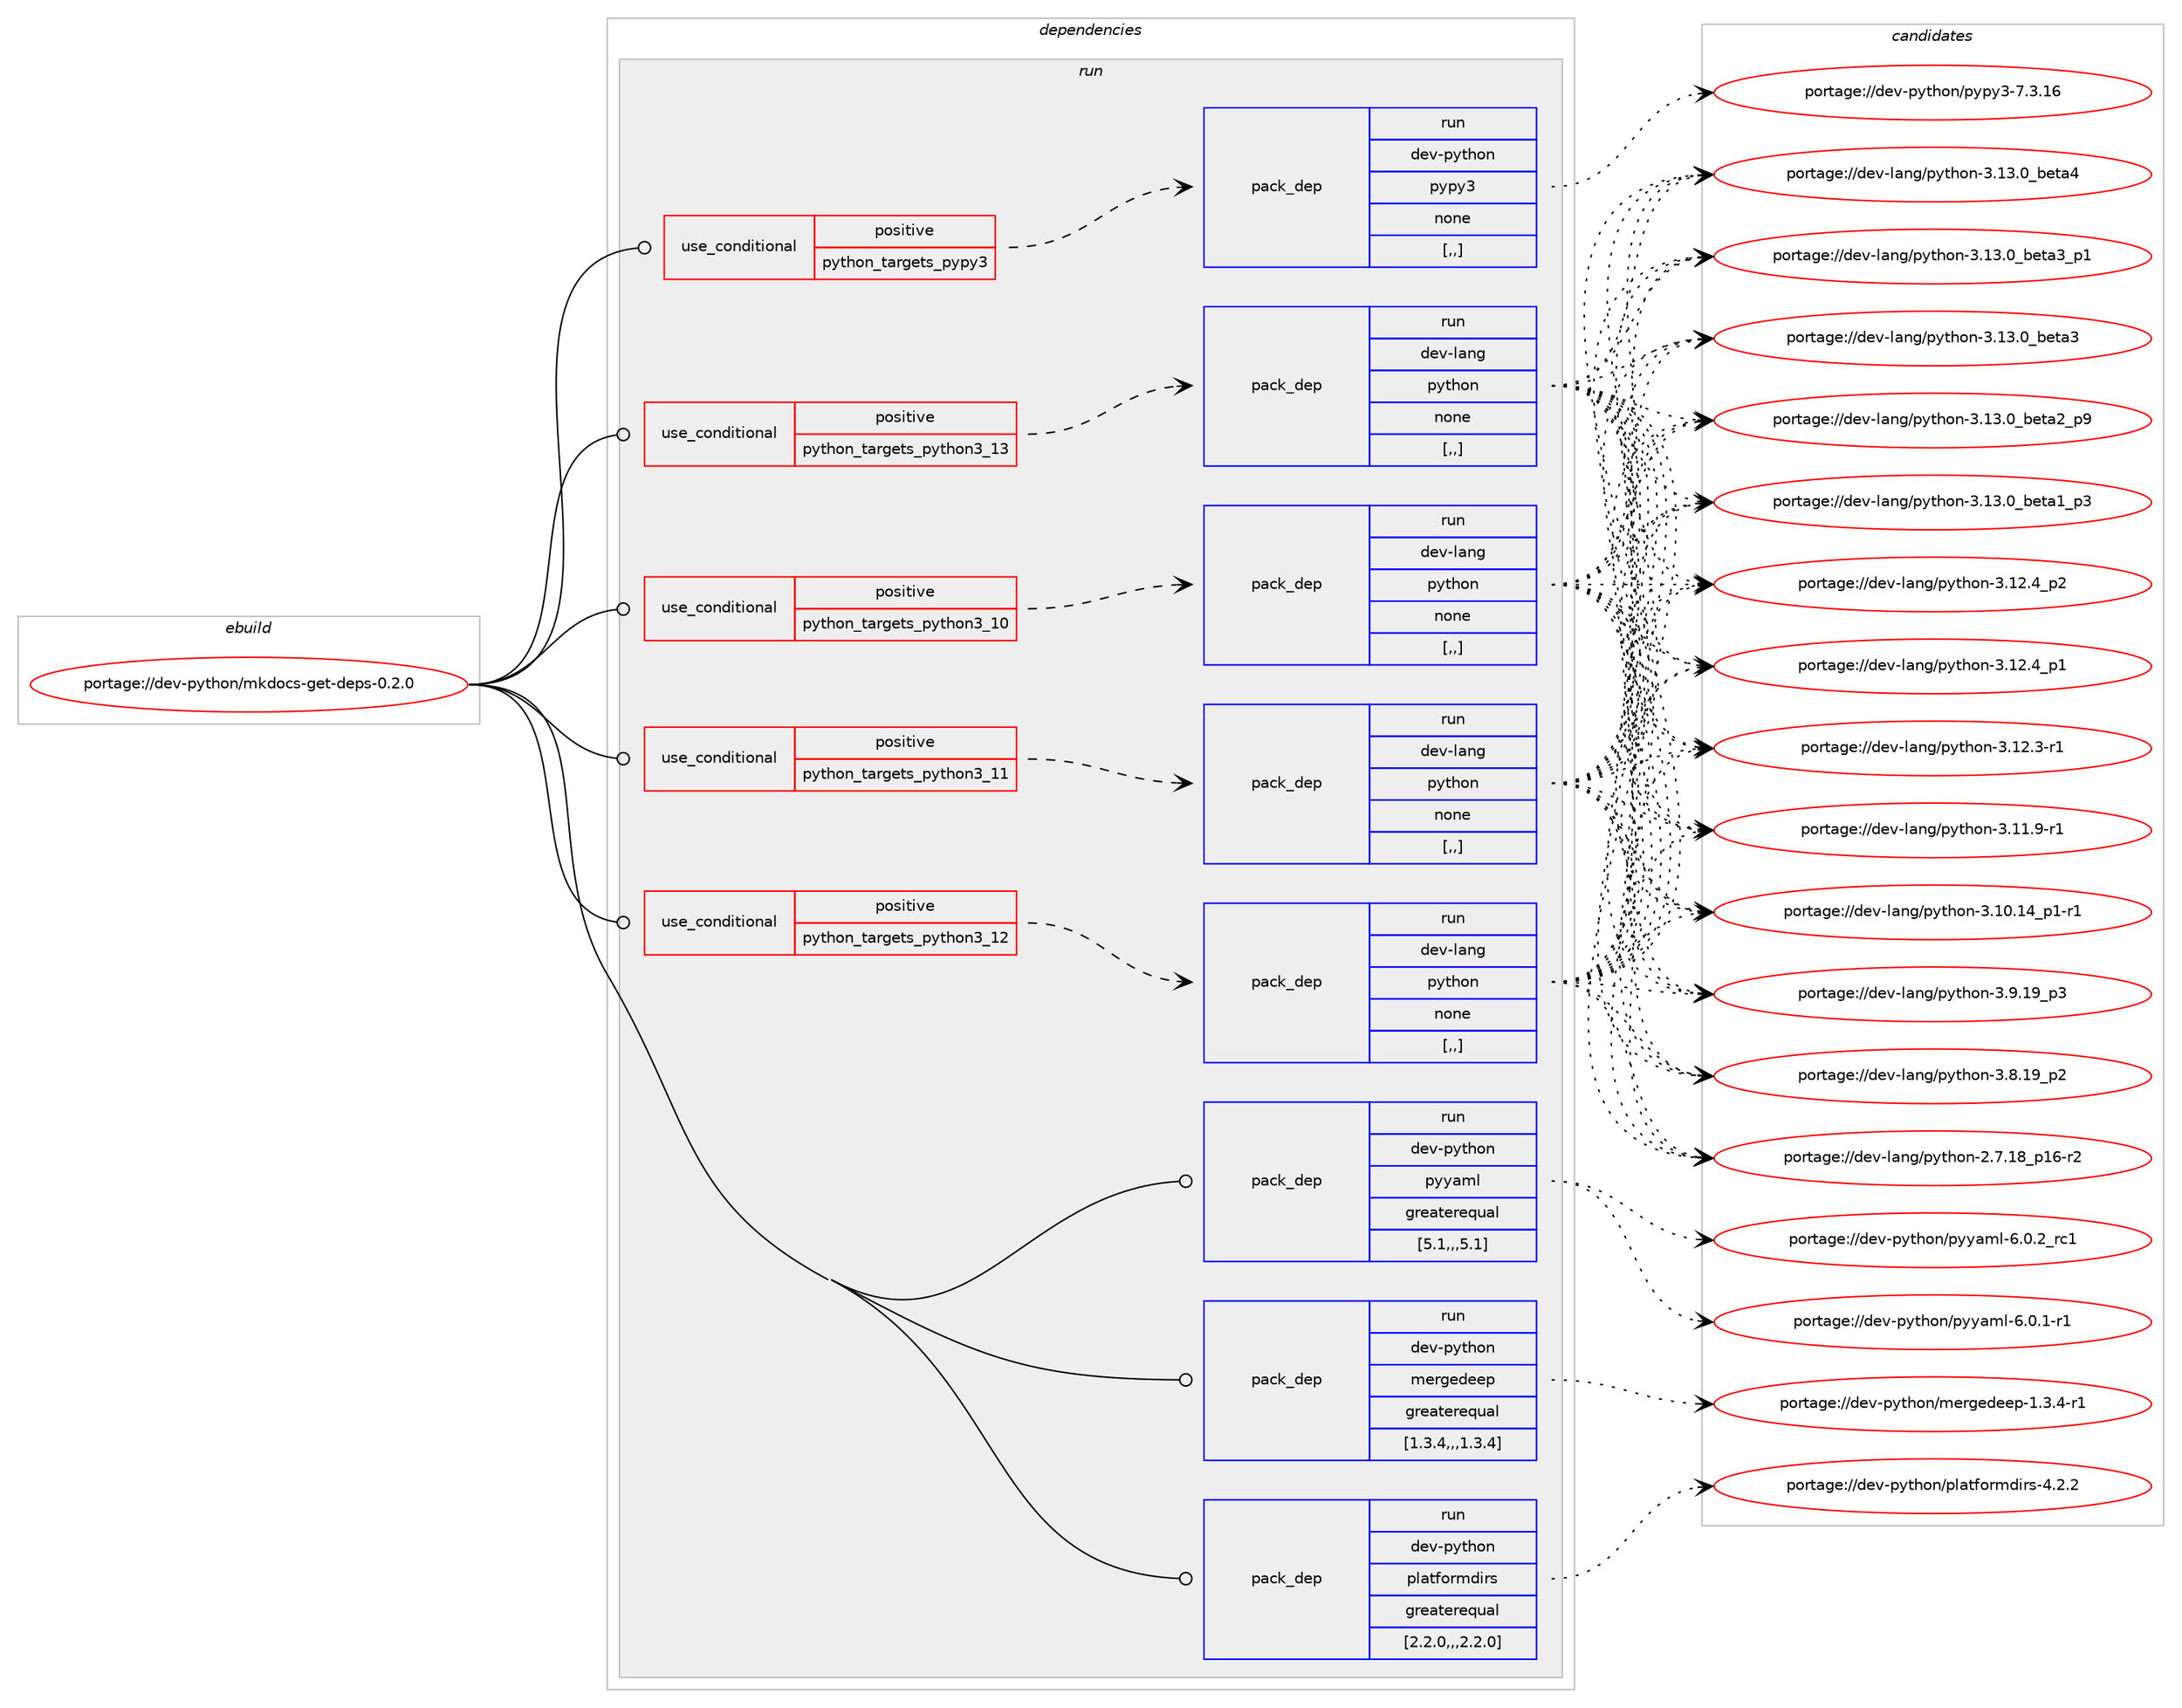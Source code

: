 digraph prolog {

# *************
# Graph options
# *************

newrank=true;
concentrate=true;
compound=true;
graph [rankdir=LR,fontname=Helvetica,fontsize=10,ranksep=1.5];#, ranksep=2.5, nodesep=0.2];
edge  [arrowhead=vee];
node  [fontname=Helvetica,fontsize=10];

# **********
# The ebuild
# **********

subgraph cluster_leftcol {
color=gray;
label=<<i>ebuild</i>>;
id [label="portage://dev-python/mkdocs-get-deps-0.2.0", color=red, width=4, href="../dev-python/mkdocs-get-deps-0.2.0.svg"];
}

# ****************
# The dependencies
# ****************

subgraph cluster_midcol {
color=gray;
label=<<i>dependencies</i>>;
subgraph cluster_compile {
fillcolor="#eeeeee";
style=filled;
label=<<i>compile</i>>;
}
subgraph cluster_compileandrun {
fillcolor="#eeeeee";
style=filled;
label=<<i>compile and run</i>>;
}
subgraph cluster_run {
fillcolor="#eeeeee";
style=filled;
label=<<i>run</i>>;
subgraph cond34964 {
dependency151719 [label=<<TABLE BORDER="0" CELLBORDER="1" CELLSPACING="0" CELLPADDING="4"><TR><TD ROWSPAN="3" CELLPADDING="10">use_conditional</TD></TR><TR><TD>positive</TD></TR><TR><TD>python_targets_pypy3</TD></TR></TABLE>>, shape=none, color=red];
subgraph pack115505 {
dependency151720 [label=<<TABLE BORDER="0" CELLBORDER="1" CELLSPACING="0" CELLPADDING="4" WIDTH="220"><TR><TD ROWSPAN="6" CELLPADDING="30">pack_dep</TD></TR><TR><TD WIDTH="110">run</TD></TR><TR><TD>dev-python</TD></TR><TR><TD>pypy3</TD></TR><TR><TD>none</TD></TR><TR><TD>[,,]</TD></TR></TABLE>>, shape=none, color=blue];
}
dependency151719:e -> dependency151720:w [weight=20,style="dashed",arrowhead="vee"];
}
id:e -> dependency151719:w [weight=20,style="solid",arrowhead="odot"];
subgraph cond34965 {
dependency151721 [label=<<TABLE BORDER="0" CELLBORDER="1" CELLSPACING="0" CELLPADDING="4"><TR><TD ROWSPAN="3" CELLPADDING="10">use_conditional</TD></TR><TR><TD>positive</TD></TR><TR><TD>python_targets_python3_10</TD></TR></TABLE>>, shape=none, color=red];
subgraph pack115506 {
dependency151722 [label=<<TABLE BORDER="0" CELLBORDER="1" CELLSPACING="0" CELLPADDING="4" WIDTH="220"><TR><TD ROWSPAN="6" CELLPADDING="30">pack_dep</TD></TR><TR><TD WIDTH="110">run</TD></TR><TR><TD>dev-lang</TD></TR><TR><TD>python</TD></TR><TR><TD>none</TD></TR><TR><TD>[,,]</TD></TR></TABLE>>, shape=none, color=blue];
}
dependency151721:e -> dependency151722:w [weight=20,style="dashed",arrowhead="vee"];
}
id:e -> dependency151721:w [weight=20,style="solid",arrowhead="odot"];
subgraph cond34966 {
dependency151723 [label=<<TABLE BORDER="0" CELLBORDER="1" CELLSPACING="0" CELLPADDING="4"><TR><TD ROWSPAN="3" CELLPADDING="10">use_conditional</TD></TR><TR><TD>positive</TD></TR><TR><TD>python_targets_python3_11</TD></TR></TABLE>>, shape=none, color=red];
subgraph pack115507 {
dependency151724 [label=<<TABLE BORDER="0" CELLBORDER="1" CELLSPACING="0" CELLPADDING="4" WIDTH="220"><TR><TD ROWSPAN="6" CELLPADDING="30">pack_dep</TD></TR><TR><TD WIDTH="110">run</TD></TR><TR><TD>dev-lang</TD></TR><TR><TD>python</TD></TR><TR><TD>none</TD></TR><TR><TD>[,,]</TD></TR></TABLE>>, shape=none, color=blue];
}
dependency151723:e -> dependency151724:w [weight=20,style="dashed",arrowhead="vee"];
}
id:e -> dependency151723:w [weight=20,style="solid",arrowhead="odot"];
subgraph cond34967 {
dependency151725 [label=<<TABLE BORDER="0" CELLBORDER="1" CELLSPACING="0" CELLPADDING="4"><TR><TD ROWSPAN="3" CELLPADDING="10">use_conditional</TD></TR><TR><TD>positive</TD></TR><TR><TD>python_targets_python3_12</TD></TR></TABLE>>, shape=none, color=red];
subgraph pack115508 {
dependency151726 [label=<<TABLE BORDER="0" CELLBORDER="1" CELLSPACING="0" CELLPADDING="4" WIDTH="220"><TR><TD ROWSPAN="6" CELLPADDING="30">pack_dep</TD></TR><TR><TD WIDTH="110">run</TD></TR><TR><TD>dev-lang</TD></TR><TR><TD>python</TD></TR><TR><TD>none</TD></TR><TR><TD>[,,]</TD></TR></TABLE>>, shape=none, color=blue];
}
dependency151725:e -> dependency151726:w [weight=20,style="dashed",arrowhead="vee"];
}
id:e -> dependency151725:w [weight=20,style="solid",arrowhead="odot"];
subgraph cond34968 {
dependency151727 [label=<<TABLE BORDER="0" CELLBORDER="1" CELLSPACING="0" CELLPADDING="4"><TR><TD ROWSPAN="3" CELLPADDING="10">use_conditional</TD></TR><TR><TD>positive</TD></TR><TR><TD>python_targets_python3_13</TD></TR></TABLE>>, shape=none, color=red];
subgraph pack115509 {
dependency151728 [label=<<TABLE BORDER="0" CELLBORDER="1" CELLSPACING="0" CELLPADDING="4" WIDTH="220"><TR><TD ROWSPAN="6" CELLPADDING="30">pack_dep</TD></TR><TR><TD WIDTH="110">run</TD></TR><TR><TD>dev-lang</TD></TR><TR><TD>python</TD></TR><TR><TD>none</TD></TR><TR><TD>[,,]</TD></TR></TABLE>>, shape=none, color=blue];
}
dependency151727:e -> dependency151728:w [weight=20,style="dashed",arrowhead="vee"];
}
id:e -> dependency151727:w [weight=20,style="solid",arrowhead="odot"];
subgraph pack115510 {
dependency151729 [label=<<TABLE BORDER="0" CELLBORDER="1" CELLSPACING="0" CELLPADDING="4" WIDTH="220"><TR><TD ROWSPAN="6" CELLPADDING="30">pack_dep</TD></TR><TR><TD WIDTH="110">run</TD></TR><TR><TD>dev-python</TD></TR><TR><TD>mergedeep</TD></TR><TR><TD>greaterequal</TD></TR><TR><TD>[1.3.4,,,1.3.4]</TD></TR></TABLE>>, shape=none, color=blue];
}
id:e -> dependency151729:w [weight=20,style="solid",arrowhead="odot"];
subgraph pack115511 {
dependency151730 [label=<<TABLE BORDER="0" CELLBORDER="1" CELLSPACING="0" CELLPADDING="4" WIDTH="220"><TR><TD ROWSPAN="6" CELLPADDING="30">pack_dep</TD></TR><TR><TD WIDTH="110">run</TD></TR><TR><TD>dev-python</TD></TR><TR><TD>platformdirs</TD></TR><TR><TD>greaterequal</TD></TR><TR><TD>[2.2.0,,,2.2.0]</TD></TR></TABLE>>, shape=none, color=blue];
}
id:e -> dependency151730:w [weight=20,style="solid",arrowhead="odot"];
subgraph pack115512 {
dependency151731 [label=<<TABLE BORDER="0" CELLBORDER="1" CELLSPACING="0" CELLPADDING="4" WIDTH="220"><TR><TD ROWSPAN="6" CELLPADDING="30">pack_dep</TD></TR><TR><TD WIDTH="110">run</TD></TR><TR><TD>dev-python</TD></TR><TR><TD>pyyaml</TD></TR><TR><TD>greaterequal</TD></TR><TR><TD>[5.1,,,5.1]</TD></TR></TABLE>>, shape=none, color=blue];
}
id:e -> dependency151731:w [weight=20,style="solid",arrowhead="odot"];
}
}

# **************
# The candidates
# **************

subgraph cluster_choices {
rank=same;
color=gray;
label=<<i>candidates</i>>;

subgraph choice115505 {
color=black;
nodesep=1;
choice10010111845112121116104111110471121211121215145554651464954 [label="portage://dev-python/pypy3-7.3.16", color=red, width=4,href="../dev-python/pypy3-7.3.16.svg"];
dependency151720:e -> choice10010111845112121116104111110471121211121215145554651464954:w [style=dotted,weight="100"];
}
subgraph choice115506 {
color=black;
nodesep=1;
choice1001011184510897110103471121211161041111104551464951464895981011169752 [label="portage://dev-lang/python-3.13.0_beta4", color=red, width=4,href="../dev-lang/python-3.13.0_beta4.svg"];
choice10010111845108971101034711212111610411111045514649514648959810111697519511249 [label="portage://dev-lang/python-3.13.0_beta3_p1", color=red, width=4,href="../dev-lang/python-3.13.0_beta3_p1.svg"];
choice1001011184510897110103471121211161041111104551464951464895981011169751 [label="portage://dev-lang/python-3.13.0_beta3", color=red, width=4,href="../dev-lang/python-3.13.0_beta3.svg"];
choice10010111845108971101034711212111610411111045514649514648959810111697509511257 [label="portage://dev-lang/python-3.13.0_beta2_p9", color=red, width=4,href="../dev-lang/python-3.13.0_beta2_p9.svg"];
choice10010111845108971101034711212111610411111045514649514648959810111697499511251 [label="portage://dev-lang/python-3.13.0_beta1_p3", color=red, width=4,href="../dev-lang/python-3.13.0_beta1_p3.svg"];
choice100101118451089711010347112121116104111110455146495046529511250 [label="portage://dev-lang/python-3.12.4_p2", color=red, width=4,href="../dev-lang/python-3.12.4_p2.svg"];
choice100101118451089711010347112121116104111110455146495046529511249 [label="portage://dev-lang/python-3.12.4_p1", color=red, width=4,href="../dev-lang/python-3.12.4_p1.svg"];
choice100101118451089711010347112121116104111110455146495046514511449 [label="portage://dev-lang/python-3.12.3-r1", color=red, width=4,href="../dev-lang/python-3.12.3-r1.svg"];
choice100101118451089711010347112121116104111110455146494946574511449 [label="portage://dev-lang/python-3.11.9-r1", color=red, width=4,href="../dev-lang/python-3.11.9-r1.svg"];
choice100101118451089711010347112121116104111110455146494846495295112494511449 [label="portage://dev-lang/python-3.10.14_p1-r1", color=red, width=4,href="../dev-lang/python-3.10.14_p1-r1.svg"];
choice100101118451089711010347112121116104111110455146574649579511251 [label="portage://dev-lang/python-3.9.19_p3", color=red, width=4,href="../dev-lang/python-3.9.19_p3.svg"];
choice100101118451089711010347112121116104111110455146564649579511250 [label="portage://dev-lang/python-3.8.19_p2", color=red, width=4,href="../dev-lang/python-3.8.19_p2.svg"];
choice100101118451089711010347112121116104111110455046554649569511249544511450 [label="portage://dev-lang/python-2.7.18_p16-r2", color=red, width=4,href="../dev-lang/python-2.7.18_p16-r2.svg"];
dependency151722:e -> choice1001011184510897110103471121211161041111104551464951464895981011169752:w [style=dotted,weight="100"];
dependency151722:e -> choice10010111845108971101034711212111610411111045514649514648959810111697519511249:w [style=dotted,weight="100"];
dependency151722:e -> choice1001011184510897110103471121211161041111104551464951464895981011169751:w [style=dotted,weight="100"];
dependency151722:e -> choice10010111845108971101034711212111610411111045514649514648959810111697509511257:w [style=dotted,weight="100"];
dependency151722:e -> choice10010111845108971101034711212111610411111045514649514648959810111697499511251:w [style=dotted,weight="100"];
dependency151722:e -> choice100101118451089711010347112121116104111110455146495046529511250:w [style=dotted,weight="100"];
dependency151722:e -> choice100101118451089711010347112121116104111110455146495046529511249:w [style=dotted,weight="100"];
dependency151722:e -> choice100101118451089711010347112121116104111110455146495046514511449:w [style=dotted,weight="100"];
dependency151722:e -> choice100101118451089711010347112121116104111110455146494946574511449:w [style=dotted,weight="100"];
dependency151722:e -> choice100101118451089711010347112121116104111110455146494846495295112494511449:w [style=dotted,weight="100"];
dependency151722:e -> choice100101118451089711010347112121116104111110455146574649579511251:w [style=dotted,weight="100"];
dependency151722:e -> choice100101118451089711010347112121116104111110455146564649579511250:w [style=dotted,weight="100"];
dependency151722:e -> choice100101118451089711010347112121116104111110455046554649569511249544511450:w [style=dotted,weight="100"];
}
subgraph choice115507 {
color=black;
nodesep=1;
choice1001011184510897110103471121211161041111104551464951464895981011169752 [label="portage://dev-lang/python-3.13.0_beta4", color=red, width=4,href="../dev-lang/python-3.13.0_beta4.svg"];
choice10010111845108971101034711212111610411111045514649514648959810111697519511249 [label="portage://dev-lang/python-3.13.0_beta3_p1", color=red, width=4,href="../dev-lang/python-3.13.0_beta3_p1.svg"];
choice1001011184510897110103471121211161041111104551464951464895981011169751 [label="portage://dev-lang/python-3.13.0_beta3", color=red, width=4,href="../dev-lang/python-3.13.0_beta3.svg"];
choice10010111845108971101034711212111610411111045514649514648959810111697509511257 [label="portage://dev-lang/python-3.13.0_beta2_p9", color=red, width=4,href="../dev-lang/python-3.13.0_beta2_p9.svg"];
choice10010111845108971101034711212111610411111045514649514648959810111697499511251 [label="portage://dev-lang/python-3.13.0_beta1_p3", color=red, width=4,href="../dev-lang/python-3.13.0_beta1_p3.svg"];
choice100101118451089711010347112121116104111110455146495046529511250 [label="portage://dev-lang/python-3.12.4_p2", color=red, width=4,href="../dev-lang/python-3.12.4_p2.svg"];
choice100101118451089711010347112121116104111110455146495046529511249 [label="portage://dev-lang/python-3.12.4_p1", color=red, width=4,href="../dev-lang/python-3.12.4_p1.svg"];
choice100101118451089711010347112121116104111110455146495046514511449 [label="portage://dev-lang/python-3.12.3-r1", color=red, width=4,href="../dev-lang/python-3.12.3-r1.svg"];
choice100101118451089711010347112121116104111110455146494946574511449 [label="portage://dev-lang/python-3.11.9-r1", color=red, width=4,href="../dev-lang/python-3.11.9-r1.svg"];
choice100101118451089711010347112121116104111110455146494846495295112494511449 [label="portage://dev-lang/python-3.10.14_p1-r1", color=red, width=4,href="../dev-lang/python-3.10.14_p1-r1.svg"];
choice100101118451089711010347112121116104111110455146574649579511251 [label="portage://dev-lang/python-3.9.19_p3", color=red, width=4,href="../dev-lang/python-3.9.19_p3.svg"];
choice100101118451089711010347112121116104111110455146564649579511250 [label="portage://dev-lang/python-3.8.19_p2", color=red, width=4,href="../dev-lang/python-3.8.19_p2.svg"];
choice100101118451089711010347112121116104111110455046554649569511249544511450 [label="portage://dev-lang/python-2.7.18_p16-r2", color=red, width=4,href="../dev-lang/python-2.7.18_p16-r2.svg"];
dependency151724:e -> choice1001011184510897110103471121211161041111104551464951464895981011169752:w [style=dotted,weight="100"];
dependency151724:e -> choice10010111845108971101034711212111610411111045514649514648959810111697519511249:w [style=dotted,weight="100"];
dependency151724:e -> choice1001011184510897110103471121211161041111104551464951464895981011169751:w [style=dotted,weight="100"];
dependency151724:e -> choice10010111845108971101034711212111610411111045514649514648959810111697509511257:w [style=dotted,weight="100"];
dependency151724:e -> choice10010111845108971101034711212111610411111045514649514648959810111697499511251:w [style=dotted,weight="100"];
dependency151724:e -> choice100101118451089711010347112121116104111110455146495046529511250:w [style=dotted,weight="100"];
dependency151724:e -> choice100101118451089711010347112121116104111110455146495046529511249:w [style=dotted,weight="100"];
dependency151724:e -> choice100101118451089711010347112121116104111110455146495046514511449:w [style=dotted,weight="100"];
dependency151724:e -> choice100101118451089711010347112121116104111110455146494946574511449:w [style=dotted,weight="100"];
dependency151724:e -> choice100101118451089711010347112121116104111110455146494846495295112494511449:w [style=dotted,weight="100"];
dependency151724:e -> choice100101118451089711010347112121116104111110455146574649579511251:w [style=dotted,weight="100"];
dependency151724:e -> choice100101118451089711010347112121116104111110455146564649579511250:w [style=dotted,weight="100"];
dependency151724:e -> choice100101118451089711010347112121116104111110455046554649569511249544511450:w [style=dotted,weight="100"];
}
subgraph choice115508 {
color=black;
nodesep=1;
choice1001011184510897110103471121211161041111104551464951464895981011169752 [label="portage://dev-lang/python-3.13.0_beta4", color=red, width=4,href="../dev-lang/python-3.13.0_beta4.svg"];
choice10010111845108971101034711212111610411111045514649514648959810111697519511249 [label="portage://dev-lang/python-3.13.0_beta3_p1", color=red, width=4,href="../dev-lang/python-3.13.0_beta3_p1.svg"];
choice1001011184510897110103471121211161041111104551464951464895981011169751 [label="portage://dev-lang/python-3.13.0_beta3", color=red, width=4,href="../dev-lang/python-3.13.0_beta3.svg"];
choice10010111845108971101034711212111610411111045514649514648959810111697509511257 [label="portage://dev-lang/python-3.13.0_beta2_p9", color=red, width=4,href="../dev-lang/python-3.13.0_beta2_p9.svg"];
choice10010111845108971101034711212111610411111045514649514648959810111697499511251 [label="portage://dev-lang/python-3.13.0_beta1_p3", color=red, width=4,href="../dev-lang/python-3.13.0_beta1_p3.svg"];
choice100101118451089711010347112121116104111110455146495046529511250 [label="portage://dev-lang/python-3.12.4_p2", color=red, width=4,href="../dev-lang/python-3.12.4_p2.svg"];
choice100101118451089711010347112121116104111110455146495046529511249 [label="portage://dev-lang/python-3.12.4_p1", color=red, width=4,href="../dev-lang/python-3.12.4_p1.svg"];
choice100101118451089711010347112121116104111110455146495046514511449 [label="portage://dev-lang/python-3.12.3-r1", color=red, width=4,href="../dev-lang/python-3.12.3-r1.svg"];
choice100101118451089711010347112121116104111110455146494946574511449 [label="portage://dev-lang/python-3.11.9-r1", color=red, width=4,href="../dev-lang/python-3.11.9-r1.svg"];
choice100101118451089711010347112121116104111110455146494846495295112494511449 [label="portage://dev-lang/python-3.10.14_p1-r1", color=red, width=4,href="../dev-lang/python-3.10.14_p1-r1.svg"];
choice100101118451089711010347112121116104111110455146574649579511251 [label="portage://dev-lang/python-3.9.19_p3", color=red, width=4,href="../dev-lang/python-3.9.19_p3.svg"];
choice100101118451089711010347112121116104111110455146564649579511250 [label="portage://dev-lang/python-3.8.19_p2", color=red, width=4,href="../dev-lang/python-3.8.19_p2.svg"];
choice100101118451089711010347112121116104111110455046554649569511249544511450 [label="portage://dev-lang/python-2.7.18_p16-r2", color=red, width=4,href="../dev-lang/python-2.7.18_p16-r2.svg"];
dependency151726:e -> choice1001011184510897110103471121211161041111104551464951464895981011169752:w [style=dotted,weight="100"];
dependency151726:e -> choice10010111845108971101034711212111610411111045514649514648959810111697519511249:w [style=dotted,weight="100"];
dependency151726:e -> choice1001011184510897110103471121211161041111104551464951464895981011169751:w [style=dotted,weight="100"];
dependency151726:e -> choice10010111845108971101034711212111610411111045514649514648959810111697509511257:w [style=dotted,weight="100"];
dependency151726:e -> choice10010111845108971101034711212111610411111045514649514648959810111697499511251:w [style=dotted,weight="100"];
dependency151726:e -> choice100101118451089711010347112121116104111110455146495046529511250:w [style=dotted,weight="100"];
dependency151726:e -> choice100101118451089711010347112121116104111110455146495046529511249:w [style=dotted,weight="100"];
dependency151726:e -> choice100101118451089711010347112121116104111110455146495046514511449:w [style=dotted,weight="100"];
dependency151726:e -> choice100101118451089711010347112121116104111110455146494946574511449:w [style=dotted,weight="100"];
dependency151726:e -> choice100101118451089711010347112121116104111110455146494846495295112494511449:w [style=dotted,weight="100"];
dependency151726:e -> choice100101118451089711010347112121116104111110455146574649579511251:w [style=dotted,weight="100"];
dependency151726:e -> choice100101118451089711010347112121116104111110455146564649579511250:w [style=dotted,weight="100"];
dependency151726:e -> choice100101118451089711010347112121116104111110455046554649569511249544511450:w [style=dotted,weight="100"];
}
subgraph choice115509 {
color=black;
nodesep=1;
choice1001011184510897110103471121211161041111104551464951464895981011169752 [label="portage://dev-lang/python-3.13.0_beta4", color=red, width=4,href="../dev-lang/python-3.13.0_beta4.svg"];
choice10010111845108971101034711212111610411111045514649514648959810111697519511249 [label="portage://dev-lang/python-3.13.0_beta3_p1", color=red, width=4,href="../dev-lang/python-3.13.0_beta3_p1.svg"];
choice1001011184510897110103471121211161041111104551464951464895981011169751 [label="portage://dev-lang/python-3.13.0_beta3", color=red, width=4,href="../dev-lang/python-3.13.0_beta3.svg"];
choice10010111845108971101034711212111610411111045514649514648959810111697509511257 [label="portage://dev-lang/python-3.13.0_beta2_p9", color=red, width=4,href="../dev-lang/python-3.13.0_beta2_p9.svg"];
choice10010111845108971101034711212111610411111045514649514648959810111697499511251 [label="portage://dev-lang/python-3.13.0_beta1_p3", color=red, width=4,href="../dev-lang/python-3.13.0_beta1_p3.svg"];
choice100101118451089711010347112121116104111110455146495046529511250 [label="portage://dev-lang/python-3.12.4_p2", color=red, width=4,href="../dev-lang/python-3.12.4_p2.svg"];
choice100101118451089711010347112121116104111110455146495046529511249 [label="portage://dev-lang/python-3.12.4_p1", color=red, width=4,href="../dev-lang/python-3.12.4_p1.svg"];
choice100101118451089711010347112121116104111110455146495046514511449 [label="portage://dev-lang/python-3.12.3-r1", color=red, width=4,href="../dev-lang/python-3.12.3-r1.svg"];
choice100101118451089711010347112121116104111110455146494946574511449 [label="portage://dev-lang/python-3.11.9-r1", color=red, width=4,href="../dev-lang/python-3.11.9-r1.svg"];
choice100101118451089711010347112121116104111110455146494846495295112494511449 [label="portage://dev-lang/python-3.10.14_p1-r1", color=red, width=4,href="../dev-lang/python-3.10.14_p1-r1.svg"];
choice100101118451089711010347112121116104111110455146574649579511251 [label="portage://dev-lang/python-3.9.19_p3", color=red, width=4,href="../dev-lang/python-3.9.19_p3.svg"];
choice100101118451089711010347112121116104111110455146564649579511250 [label="portage://dev-lang/python-3.8.19_p2", color=red, width=4,href="../dev-lang/python-3.8.19_p2.svg"];
choice100101118451089711010347112121116104111110455046554649569511249544511450 [label="portage://dev-lang/python-2.7.18_p16-r2", color=red, width=4,href="../dev-lang/python-2.7.18_p16-r2.svg"];
dependency151728:e -> choice1001011184510897110103471121211161041111104551464951464895981011169752:w [style=dotted,weight="100"];
dependency151728:e -> choice10010111845108971101034711212111610411111045514649514648959810111697519511249:w [style=dotted,weight="100"];
dependency151728:e -> choice1001011184510897110103471121211161041111104551464951464895981011169751:w [style=dotted,weight="100"];
dependency151728:e -> choice10010111845108971101034711212111610411111045514649514648959810111697509511257:w [style=dotted,weight="100"];
dependency151728:e -> choice10010111845108971101034711212111610411111045514649514648959810111697499511251:w [style=dotted,weight="100"];
dependency151728:e -> choice100101118451089711010347112121116104111110455146495046529511250:w [style=dotted,weight="100"];
dependency151728:e -> choice100101118451089711010347112121116104111110455146495046529511249:w [style=dotted,weight="100"];
dependency151728:e -> choice100101118451089711010347112121116104111110455146495046514511449:w [style=dotted,weight="100"];
dependency151728:e -> choice100101118451089711010347112121116104111110455146494946574511449:w [style=dotted,weight="100"];
dependency151728:e -> choice100101118451089711010347112121116104111110455146494846495295112494511449:w [style=dotted,weight="100"];
dependency151728:e -> choice100101118451089711010347112121116104111110455146574649579511251:w [style=dotted,weight="100"];
dependency151728:e -> choice100101118451089711010347112121116104111110455146564649579511250:w [style=dotted,weight="100"];
dependency151728:e -> choice100101118451089711010347112121116104111110455046554649569511249544511450:w [style=dotted,weight="100"];
}
subgraph choice115510 {
color=black;
nodesep=1;
choice10010111845112121116104111110471091011141031011001011011124549465146524511449 [label="portage://dev-python/mergedeep-1.3.4-r1", color=red, width=4,href="../dev-python/mergedeep-1.3.4-r1.svg"];
dependency151729:e -> choice10010111845112121116104111110471091011141031011001011011124549465146524511449:w [style=dotted,weight="100"];
}
subgraph choice115511 {
color=black;
nodesep=1;
choice100101118451121211161041111104711210897116102111114109100105114115455246504650 [label="portage://dev-python/platformdirs-4.2.2", color=red, width=4,href="../dev-python/platformdirs-4.2.2.svg"];
dependency151730:e -> choice100101118451121211161041111104711210897116102111114109100105114115455246504650:w [style=dotted,weight="100"];
}
subgraph choice115512 {
color=black;
nodesep=1;
choice100101118451121211161041111104711212112197109108455446484650951149949 [label="portage://dev-python/pyyaml-6.0.2_rc1", color=red, width=4,href="../dev-python/pyyaml-6.0.2_rc1.svg"];
choice1001011184511212111610411111047112121121971091084554464846494511449 [label="portage://dev-python/pyyaml-6.0.1-r1", color=red, width=4,href="../dev-python/pyyaml-6.0.1-r1.svg"];
dependency151731:e -> choice100101118451121211161041111104711212112197109108455446484650951149949:w [style=dotted,weight="100"];
dependency151731:e -> choice1001011184511212111610411111047112121121971091084554464846494511449:w [style=dotted,weight="100"];
}
}

}
